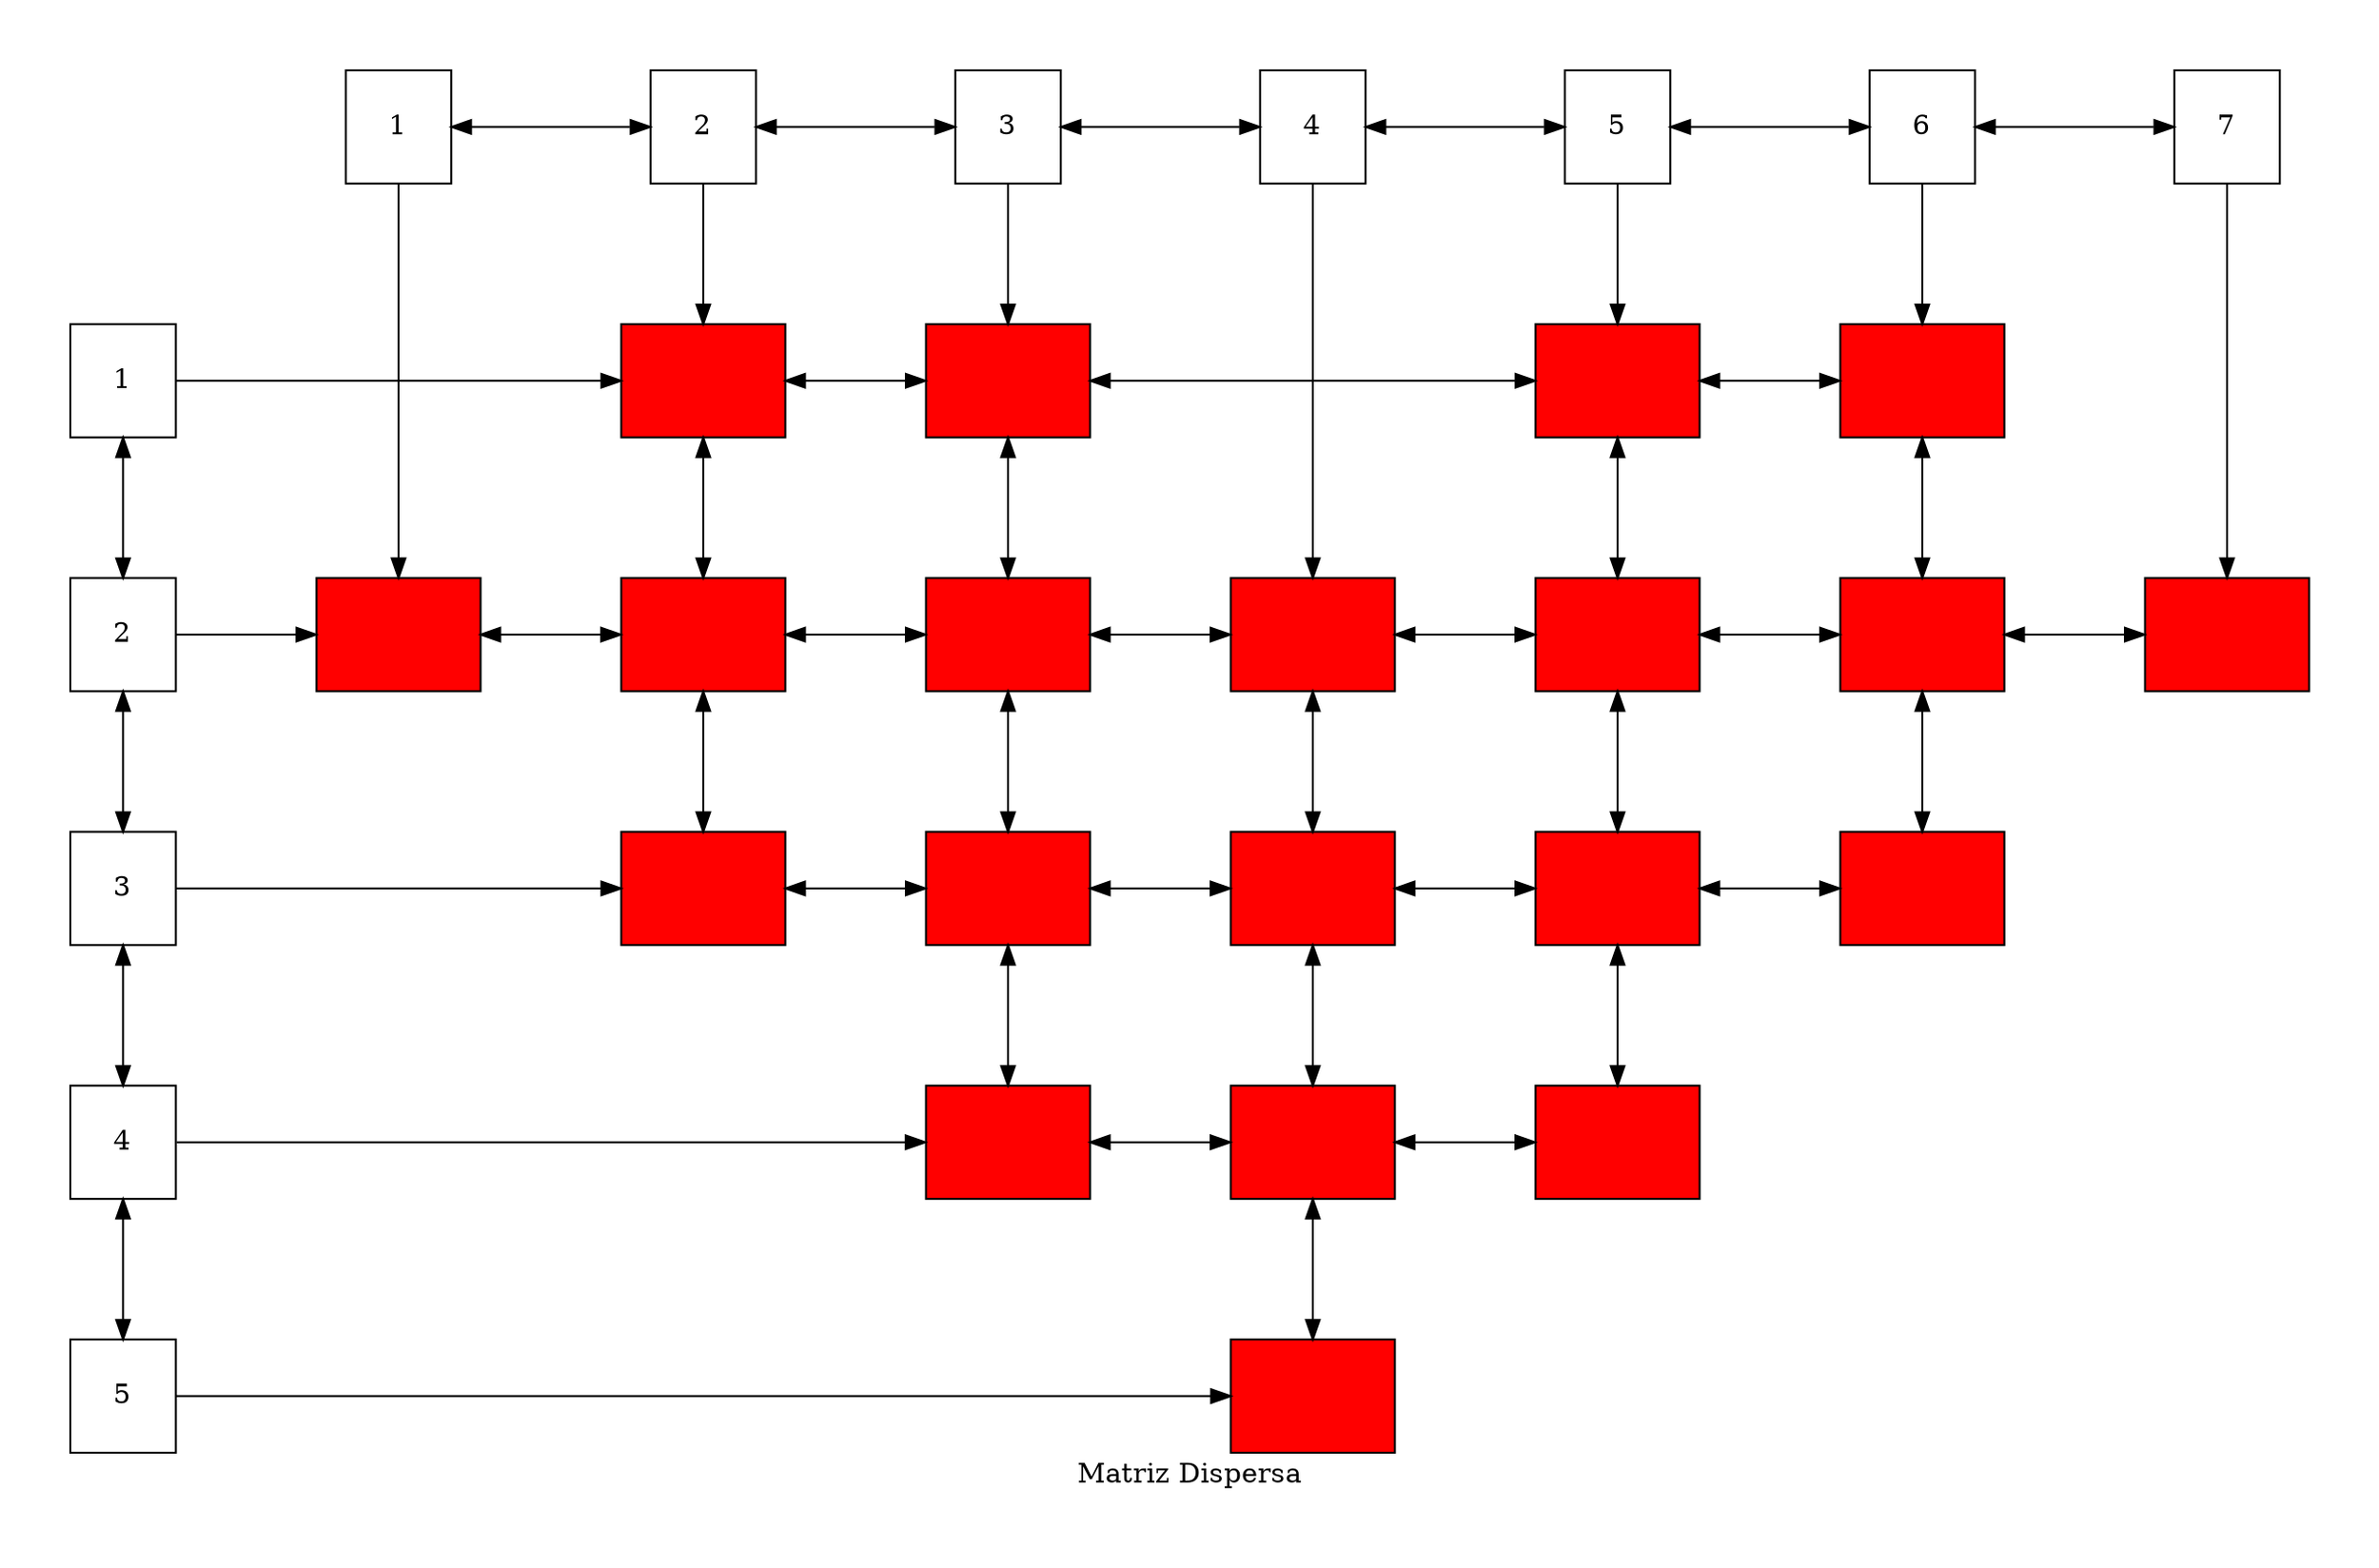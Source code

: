 digraph G {
    graph [pad="0.5", nodesep="1", ranksep="1"];
    label="Matriz Dispersa"
    node [shape=box, height=0.8];
	Fila1[style="filled" label = "1" fillcolor="white" group = 0];
	Fila2[style="filled" label = "2" fillcolor="white" group = 0];
	Fila3[style="filled" label = "3" fillcolor="white" group = 0];
	Fila4[style="filled" label = "4" fillcolor="white" group = 0];
	Fila5[style="filled" label = "5" fillcolor="white" group = 0];

    edge[dir="both"];
    	Fila1 -> Fila2;
	Fila2 -> Fila3;
	Fila3 -> Fila4;
	Fila4 -> Fila5;

    edge[dir="both"]
    Columna1 -> NodoF2_C1[dir=""];
Columna2 -> NodoF1_C2[dir=""];
NodoF1_C2 -> NodoF2_C2;
NodoF2_C2 -> NodoF3_C2;
Columna3 -> NodoF1_C3[dir=""];
NodoF1_C3 -> NodoF2_C3;
NodoF2_C3 -> NodoF3_C3;
NodoF3_C3 -> NodoF4_C3;
Columna4 -> NodoF2_C4[dir=""];
NodoF2_C4 -> NodoF3_C4;
NodoF3_C4 -> NodoF4_C4;
NodoF4_C4 -> NodoF5_C4;
Columna5 -> NodoF1_C5[dir=""];
NodoF1_C5 -> NodoF2_C5;
NodoF2_C5 -> NodoF3_C5;
NodoF3_C5 -> NodoF4_C5;
Columna6 -> NodoF1_C6[dir=""];
NodoF1_C6 -> NodoF2_C6;
NodoF2_C6 -> NodoF3_C6;
Columna7 -> NodoF2_C7[dir=""];
	Columna1[style="filled" label = "1" fillcolor="white" group = 1];
	Columna2[style="filled" label = "2" fillcolor="white" group = 2];
	Columna3[style="filled" label = "3" fillcolor="white" group = 3];
	Columna4[style="filled" label = "4" fillcolor="white" group = 4];
	Columna5[style="filled" label = "5" fillcolor="white" group = 5];
	Columna6[style="filled" label = "6" fillcolor="white" group = 6];
	Columna7[style="filled" label = "7" fillcolor="white" group = 7];
Columna1 -> Columna2;
Columna2 -> Columna3;
Columna3 -> Columna4;
Columna4 -> Columna5;
Columna5 -> Columna6;
Columna6 -> Columna7;

	{rank = same; Columna1; Columna2; Columna3; Columna4; Columna5; Columna6; Columna7; }
	NodoF1_C2[style="filled" label = "#FF0000" fillcolor="#FF0000" fontcolor="#FF0000" group = 2];
	Fila1 -> NodoF1_C2[dir=""];
	NodoF1_C2 -> NodoF1_C3;
	NodoF1_C3[style="filled" label = "#FF0000" fillcolor="#FF0000" fontcolor="#FF0000" group = 3];
	NodoF1_C3 -> NodoF1_C5;
	NodoF1_C5[style="filled" label = "#FF0000" fillcolor="#FF0000" fontcolor="#FF0000" group = 5];
	NodoF1_C5 -> NodoF1_C6;
	NodoF1_C6[style="filled" label = "#FF0000" fillcolor="#FF0000" fontcolor="#FF0000" group = 6];
	NodoF2_C1[style="filled" label = "#FF0000" fillcolor="#FF0000" fontcolor="#FF0000" group = 1];
	Fila2 -> NodoF2_C1[dir=""];
	NodoF2_C1 -> NodoF2_C2;
	NodoF2_C2[style="filled" label = "#FF0000" fillcolor="#FF0000" fontcolor="#FF0000" group = 2];
	NodoF2_C2 -> NodoF2_C3;
	NodoF2_C3[style="filled" label = "#FF0000" fillcolor="#FF0000" fontcolor="#FF0000" group = 3];
	NodoF2_C3 -> NodoF2_C4;
	NodoF2_C4[style="filled" label = "#FF0000" fillcolor="#FF0000" fontcolor="#FF0000" group = 4];
	NodoF2_C4 -> NodoF2_C5;
	NodoF2_C5[style="filled" label = "#FF0000" fillcolor="#FF0000" fontcolor="#FF0000" group = 5];
	NodoF2_C5 -> NodoF2_C6;
	NodoF2_C6[style="filled" label = "#FF0000" fillcolor="#FF0000" fontcolor="#FF0000" group = 6];
	NodoF2_C6 -> NodoF2_C7;
	NodoF2_C7[style="filled" label = "#FF0000" fillcolor="#FF0000" fontcolor="#FF0000" group = 7];
	NodoF3_C2[style="filled" label = "#FF0000" fillcolor="#FF0000" fontcolor="#FF0000" group = 2];
	Fila3 -> NodoF3_C2[dir=""];
	NodoF3_C2 -> NodoF3_C3;
	NodoF3_C3[style="filled" label = "#FF0000" fillcolor="#FF0000" fontcolor="#FF0000" group = 3];
	NodoF3_C3 -> NodoF3_C4;
	NodoF3_C4[style="filled" label = "#FF0000" fillcolor="#FF0000" fontcolor="#FF0000" group = 4];
	NodoF3_C4 -> NodoF3_C5;
	NodoF3_C5[style="filled" label = "#FF0000" fillcolor="#FF0000" fontcolor="#FF0000" group = 5];
	NodoF3_C5 -> NodoF3_C6;
	NodoF3_C6[style="filled" label = "#FF0000" fillcolor="#FF0000" fontcolor="#FF0000" group = 6];
	NodoF4_C3[style="filled" label = "#FF0000" fillcolor="#FF0000" fontcolor="#FF0000" group = 3];
	Fila4 -> NodoF4_C3[dir=""];
	NodoF4_C3 -> NodoF4_C4;
	NodoF4_C4[style="filled" label = "#FF0000" fillcolor="#FF0000" fontcolor="#FF0000" group = 4];
	NodoF4_C4 -> NodoF4_C5;
	NodoF4_C5[style="filled" label = "#FF0000" fillcolor="#FF0000" fontcolor="#FF0000" group = 5];
	NodoF5_C4[style="filled" label = "#FF0000" fillcolor="#FF0000" fontcolor="#FF0000" group = 4];
	Fila5 -> NodoF5_C4[dir=""];
	{ rank = same; Fila1; NodoF1_C2; NodoF1_C3; NodoF1_C5; NodoF1_C6; }
	{ rank = same; Fila2; NodoF2_C1; NodoF2_C2; NodoF2_C3; NodoF2_C4; NodoF2_C5; NodoF2_C6; NodoF2_C7; }
	{ rank = same; Fila3; NodoF3_C2; NodoF3_C3; NodoF3_C4; NodoF3_C5; NodoF3_C6; }
	{ rank = same; Fila4; NodoF4_C3; NodoF4_C4; NodoF4_C5; }
	{ rank = same; Fila5; NodoF5_C4; }

}